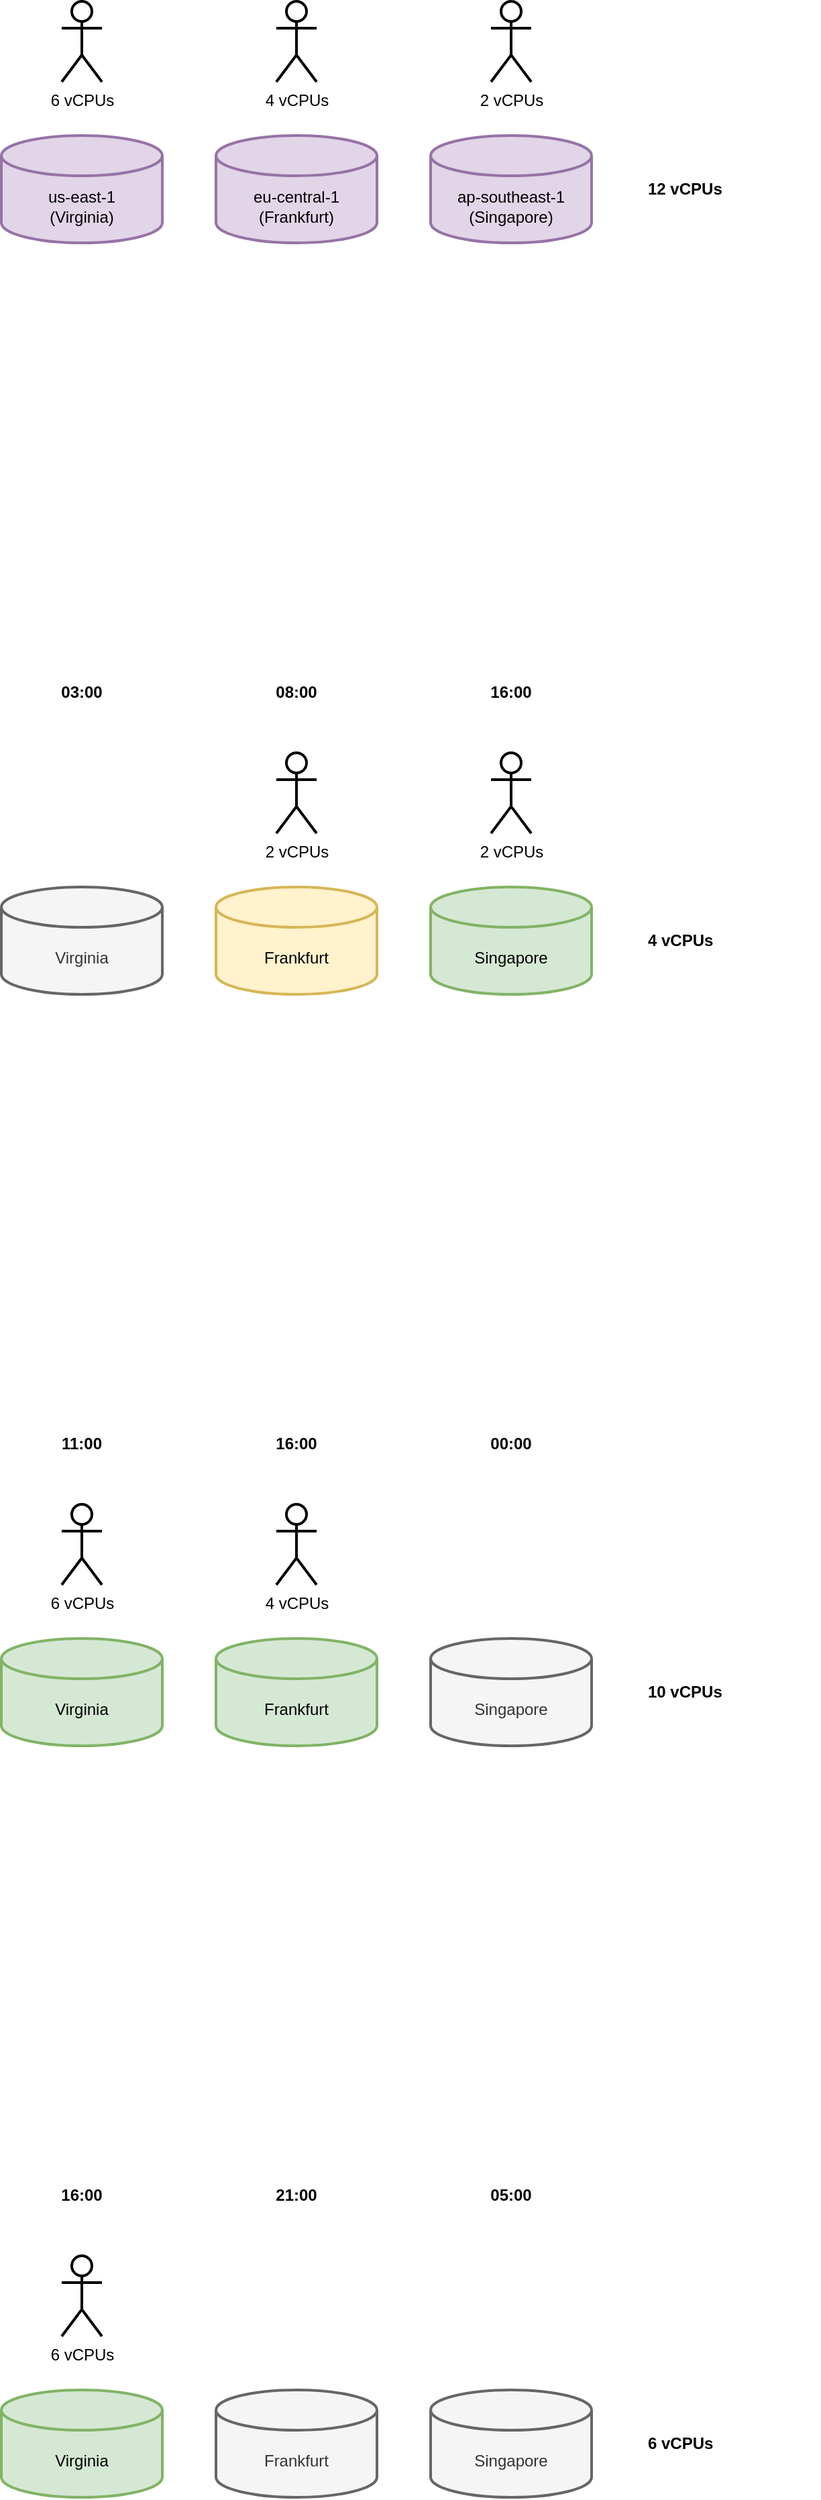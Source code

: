 <mxfile>
    <diagram id="egCJQXx5akYZ2FTzE-84" name="Page-1">
        <mxGraphModel dx="549" dy="1656" grid="1" gridSize="10" guides="1" tooltips="1" connect="1" arrows="1" fold="1" page="0" pageScale="1" pageWidth="827" pageHeight="1169" math="0" shadow="0">
            <root>
                <mxCell id="0"/>
                <mxCell id="1" parent="0"/>
                <mxCell id="3" value="Virginia" style="shape=cylinder3;whiteSpace=wrap;html=1;boundedLbl=1;backgroundOutline=1;size=15;strokeWidth=2;fillColor=#f5f5f5;strokeColor=#666666;fontColor=#333333;" parent="1" vertex="1">
                    <mxGeometry x="120" y="240" width="120" height="80" as="geometry"/>
                </mxCell>
                <mxCell id="4" value="Frankfurt" style="shape=cylinder3;whiteSpace=wrap;html=1;boundedLbl=1;backgroundOutline=1;size=15;strokeWidth=2;fillColor=#fff2cc;strokeColor=#d6b656;" parent="1" vertex="1">
                    <mxGeometry x="280" y="240" width="120" height="80" as="geometry"/>
                </mxCell>
                <mxCell id="5" value="Singapore" style="shape=cylinder3;whiteSpace=wrap;html=1;boundedLbl=1;backgroundOutline=1;size=15;strokeWidth=2;fillColor=#d5e8d4;strokeColor=#82b366;" parent="1" vertex="1">
                    <mxGeometry x="440" y="240" width="120" height="80" as="geometry"/>
                </mxCell>
                <mxCell id="6" value="&lt;span style=&quot;color: rgb(0, 0, 0); font-family: Helvetica; font-size: 12px; font-style: normal; font-variant-ligatures: normal; font-variant-caps: normal; font-weight: 400; letter-spacing: normal; orphans: 2; text-align: center; text-indent: 0px; text-transform: none; widows: 2; word-spacing: 0px; -webkit-text-stroke-width: 0px; background-color: rgb(255, 255, 255); text-decoration-thickness: initial; text-decoration-style: initial; text-decoration-color: initial; float: none; display: inline !important;&quot;&gt;2 vCPUs&lt;/span&gt;" style="shape=umlActor;verticalLabelPosition=bottom;verticalAlign=top;html=1;outlineConnect=0;strokeWidth=2;" parent="1" vertex="1">
                    <mxGeometry x="485" y="140" width="30" height="60" as="geometry"/>
                </mxCell>
                <mxCell id="10" value="&lt;span style=&quot;color: rgb(0, 0, 0); font-family: Helvetica; font-size: 12px; font-style: normal; font-variant-ligatures: normal; font-variant-caps: normal; font-weight: 400; letter-spacing: normal; orphans: 2; text-align: center; text-indent: 0px; text-transform: none; widows: 2; word-spacing: 0px; -webkit-text-stroke-width: 0px; background-color: rgb(255, 255, 255); text-decoration-thickness: initial; text-decoration-style: initial; text-decoration-color: initial; float: none; display: inline !important;&quot;&gt;2 vCPUs&lt;/span&gt;" style="shape=umlActor;verticalLabelPosition=bottom;verticalAlign=top;html=1;outlineConnect=0;strokeWidth=2;" parent="1" vertex="1">
                    <mxGeometry x="325" y="140" width="30" height="60" as="geometry"/>
                </mxCell>
                <mxCell id="14" value="Virginia" style="shape=cylinder3;whiteSpace=wrap;html=1;boundedLbl=1;backgroundOutline=1;size=15;strokeWidth=2;fillColor=#d5e8d4;strokeColor=#82b366;" parent="1" vertex="1">
                    <mxGeometry x="120" y="800" width="120" height="80" as="geometry"/>
                </mxCell>
                <mxCell id="15" value="Frankfurt" style="shape=cylinder3;whiteSpace=wrap;html=1;boundedLbl=1;backgroundOutline=1;size=15;strokeWidth=2;fillColor=#d5e8d4;strokeColor=#82b366;" parent="1" vertex="1">
                    <mxGeometry x="280" y="800" width="120" height="80" as="geometry"/>
                </mxCell>
                <mxCell id="16" value="Singapore" style="shape=cylinder3;whiteSpace=wrap;html=1;boundedLbl=1;backgroundOutline=1;size=15;strokeWidth=2;fillColor=#f5f5f5;strokeColor=#666666;fontColor=#333333;" parent="1" vertex="1">
                    <mxGeometry x="440" y="800" width="120" height="80" as="geometry"/>
                </mxCell>
                <mxCell id="20" value="&lt;span style=&quot;color: rgb(0, 0, 0); font-family: Helvetica; font-size: 12px; font-style: normal; font-variant-ligatures: normal; font-variant-caps: normal; font-weight: 400; letter-spacing: normal; orphans: 2; text-align: center; text-indent: 0px; text-transform: none; widows: 2; word-spacing: 0px; -webkit-text-stroke-width: 0px; background-color: rgb(255, 255, 255); text-decoration-thickness: initial; text-decoration-style: initial; text-decoration-color: initial; float: none; display: inline !important;&quot;&gt;4 vCPUs&lt;/span&gt;" style="shape=umlActor;verticalLabelPosition=bottom;verticalAlign=top;html=1;outlineConnect=0;strokeWidth=2;" parent="1" vertex="1">
                    <mxGeometry x="325" y="700" width="30" height="60" as="geometry"/>
                </mxCell>
                <mxCell id="22" value="&lt;span style=&quot;color: rgb(0, 0, 0); font-family: Helvetica; font-size: 12px; font-style: normal; font-variant-ligatures: normal; font-variant-caps: normal; font-weight: 400; letter-spacing: normal; orphans: 2; text-align: center; text-indent: 0px; text-transform: none; widows: 2; word-spacing: 0px; -webkit-text-stroke-width: 0px; background-color: rgb(255, 255, 255); text-decoration-thickness: initial; text-decoration-style: initial; text-decoration-color: initial; float: none; display: inline !important;&quot;&gt;6 vCPUs&lt;/span&gt;" style="shape=umlActor;verticalLabelPosition=bottom;verticalAlign=top;html=1;outlineConnect=0;strokeWidth=2;" parent="1" vertex="1">
                    <mxGeometry x="165" y="700" width="30" height="60" as="geometry"/>
                </mxCell>
                <mxCell id="25" value="Virginia" style="shape=cylinder3;whiteSpace=wrap;html=1;boundedLbl=1;backgroundOutline=1;size=15;strokeWidth=2;fillColor=#d5e8d4;strokeColor=#82b366;" parent="1" vertex="1">
                    <mxGeometry x="120" y="1360" width="120" height="80" as="geometry"/>
                </mxCell>
                <mxCell id="26" value="Frankfurt" style="shape=cylinder3;whiteSpace=wrap;html=1;boundedLbl=1;backgroundOutline=1;size=15;strokeWidth=2;fillColor=#f5f5f5;strokeColor=#666666;fontColor=#333333;" parent="1" vertex="1">
                    <mxGeometry x="280" y="1360" width="120" height="80" as="geometry"/>
                </mxCell>
                <mxCell id="27" value="Singapore" style="shape=cylinder3;whiteSpace=wrap;html=1;boundedLbl=1;backgroundOutline=1;size=15;strokeWidth=2;fillColor=#f5f5f5;strokeColor=#666666;fontColor=#333333;" parent="1" vertex="1">
                    <mxGeometry x="440" y="1360" width="120" height="80" as="geometry"/>
                </mxCell>
                <mxCell id="31" value="&lt;span style=&quot;color: rgb(0, 0, 0); font-family: Helvetica; font-size: 12px; font-style: normal; font-variant-ligatures: normal; font-variant-caps: normal; font-weight: 400; letter-spacing: normal; orphans: 2; text-align: center; text-indent: 0px; text-transform: none; widows: 2; word-spacing: 0px; -webkit-text-stroke-width: 0px; background-color: rgb(255, 255, 255); text-decoration-thickness: initial; text-decoration-style: initial; text-decoration-color: initial; float: none; display: inline !important;&quot;&gt;6 vCPUs&lt;/span&gt;" style="shape=umlActor;verticalLabelPosition=bottom;verticalAlign=top;html=1;outlineConnect=0;strokeWidth=2;" parent="1" vertex="1">
                    <mxGeometry x="165" y="1260" width="30" height="60" as="geometry"/>
                </mxCell>
                <mxCell id="35" value="16:00" style="text;html=1;strokeColor=none;fillColor=none;align=center;verticalAlign=middle;whiteSpace=wrap;rounded=0;strokeWidth=2;fontStyle=1" parent="1" vertex="1">
                    <mxGeometry x="470" y="80" width="60" height="30" as="geometry"/>
                </mxCell>
                <mxCell id="36" value="08:00" style="text;html=1;strokeColor=none;fillColor=none;align=center;verticalAlign=middle;whiteSpace=wrap;rounded=0;strokeWidth=2;fontStyle=1" parent="1" vertex="1">
                    <mxGeometry x="310" y="80" width="60" height="30" as="geometry"/>
                </mxCell>
                <mxCell id="37" value="03:00" style="text;html=1;strokeColor=none;fillColor=none;align=center;verticalAlign=middle;whiteSpace=wrap;rounded=0;strokeWidth=2;fontStyle=1" parent="1" vertex="1">
                    <mxGeometry x="150" y="80" width="60" height="30" as="geometry"/>
                </mxCell>
                <mxCell id="39" value="16:00" style="text;html=1;strokeColor=none;fillColor=none;align=center;verticalAlign=middle;whiteSpace=wrap;rounded=0;strokeWidth=2;fontStyle=1" parent="1" vertex="1">
                    <mxGeometry x="310" y="640" width="60" height="30" as="geometry"/>
                </mxCell>
                <mxCell id="40" value="11:00" style="text;html=1;strokeColor=none;fillColor=none;align=center;verticalAlign=middle;whiteSpace=wrap;rounded=0;strokeWidth=2;fontStyle=1" parent="1" vertex="1">
                    <mxGeometry x="150" y="640" width="60" height="30" as="geometry"/>
                </mxCell>
                <mxCell id="41" value="00:00" style="text;html=1;strokeColor=none;fillColor=none;align=center;verticalAlign=middle;whiteSpace=wrap;rounded=0;strokeWidth=2;fontStyle=1" parent="1" vertex="1">
                    <mxGeometry x="470" y="640" width="60" height="30" as="geometry"/>
                </mxCell>
                <mxCell id="43" value="21:00" style="text;html=1;strokeColor=none;fillColor=none;align=center;verticalAlign=middle;whiteSpace=wrap;rounded=0;strokeWidth=2;fontStyle=1" parent="1" vertex="1">
                    <mxGeometry x="310" y="1200" width="60" height="30" as="geometry"/>
                </mxCell>
                <mxCell id="44" value="16:00" style="text;html=1;strokeColor=none;fillColor=none;align=center;verticalAlign=middle;whiteSpace=wrap;rounded=0;strokeWidth=2;fontStyle=1" parent="1" vertex="1">
                    <mxGeometry x="150" y="1200" width="60" height="30" as="geometry"/>
                </mxCell>
                <mxCell id="45" value="05:00" style="text;html=1;strokeColor=none;fillColor=none;align=center;verticalAlign=middle;whiteSpace=wrap;rounded=0;strokeWidth=2;fontStyle=1" parent="1" vertex="1">
                    <mxGeometry x="470" y="1200" width="60" height="30" as="geometry"/>
                </mxCell>
                <mxCell id="46" value="4 vCPUs" style="text;html=1;strokeColor=none;fillColor=none;align=left;verticalAlign=middle;whiteSpace=wrap;rounded=0;strokeWidth=2;fontStyle=1" parent="1" vertex="1">
                    <mxGeometry x="600" y="265" width="130" height="30" as="geometry"/>
                </mxCell>
                <mxCell id="50" value="10 vCPUs" style="text;html=1;strokeColor=none;fillColor=none;align=left;verticalAlign=middle;whiteSpace=wrap;rounded=0;strokeWidth=2;fontStyle=1" parent="1" vertex="1">
                    <mxGeometry x="600" y="825" width="130" height="30" as="geometry"/>
                </mxCell>
                <mxCell id="51" value="6 vCPUs" style="text;html=1;strokeColor=none;fillColor=none;align=left;verticalAlign=middle;whiteSpace=wrap;rounded=0;strokeWidth=2;fontStyle=1" parent="1" vertex="1">
                    <mxGeometry x="600" y="1385" width="130" height="30" as="geometry"/>
                </mxCell>
                <mxCell id="52" value="&lt;div&gt;us-east-1&lt;/div&gt;(Virginia)" style="shape=cylinder3;whiteSpace=wrap;html=1;boundedLbl=1;backgroundOutline=1;size=15;strokeWidth=2;fillColor=#e1d5e7;strokeColor=#9673a6;" vertex="1" parent="1">
                    <mxGeometry x="120" y="-320" width="120" height="80" as="geometry"/>
                </mxCell>
                <mxCell id="53" value="&lt;div&gt;eu-central-1&lt;/div&gt;(Frankfurt)" style="shape=cylinder3;whiteSpace=wrap;html=1;boundedLbl=1;backgroundOutline=1;size=15;strokeWidth=2;fillColor=#e1d5e7;strokeColor=#9673a6;" vertex="1" parent="1">
                    <mxGeometry x="280" y="-320" width="120" height="80" as="geometry"/>
                </mxCell>
                <mxCell id="54" value="&lt;div&gt;ap-southeast-1&lt;/div&gt;(Singapore)" style="shape=cylinder3;whiteSpace=wrap;html=1;boundedLbl=1;backgroundOutline=1;size=15;strokeWidth=2;fillColor=#e1d5e7;strokeColor=#9673a6;" vertex="1" parent="1">
                    <mxGeometry x="440" y="-320" width="120" height="80" as="geometry"/>
                </mxCell>
                <mxCell id="55" value="&lt;span style=&quot;color: rgb(0, 0, 0); font-family: Helvetica; font-size: 12px; font-style: normal; font-variant-ligatures: normal; font-variant-caps: normal; font-weight: 400; letter-spacing: normal; orphans: 2; text-align: center; text-indent: 0px; text-transform: none; widows: 2; word-spacing: 0px; -webkit-text-stroke-width: 0px; background-color: rgb(255, 255, 255); text-decoration-thickness: initial; text-decoration-style: initial; text-decoration-color: initial; float: none; display: inline !important;&quot;&gt;2 vCPUs&lt;/span&gt;" style="shape=umlActor;verticalLabelPosition=bottom;verticalAlign=top;html=1;outlineConnect=0;strokeWidth=2;" vertex="1" parent="1">
                    <mxGeometry x="485" y="-420" width="30" height="60" as="geometry"/>
                </mxCell>
                <mxCell id="56" value="&lt;span style=&quot;color: rgb(0, 0, 0); font-family: Helvetica; font-size: 12px; font-style: normal; font-variant-ligatures: normal; font-variant-caps: normal; font-weight: 400; letter-spacing: normal; orphans: 2; text-align: center; text-indent: 0px; text-transform: none; widows: 2; word-spacing: 0px; -webkit-text-stroke-width: 0px; background-color: rgb(255, 255, 255); text-decoration-thickness: initial; text-decoration-style: initial; text-decoration-color: initial; float: none; display: inline !important;&quot;&gt;4 vCPUs&lt;/span&gt;" style="shape=umlActor;verticalLabelPosition=bottom;verticalAlign=top;html=1;outlineConnect=0;strokeWidth=2;" vertex="1" parent="1">
                    <mxGeometry x="325" y="-420" width="30" height="60" as="geometry"/>
                </mxCell>
                <mxCell id="57" value="&lt;span style=&quot;color: rgb(0, 0, 0); font-family: Helvetica; font-size: 12px; font-style: normal; font-variant-ligatures: normal; font-variant-caps: normal; font-weight: 400; letter-spacing: normal; orphans: 2; text-align: center; text-indent: 0px; text-transform: none; widows: 2; word-spacing: 0px; -webkit-text-stroke-width: 0px; background-color: rgb(255, 255, 255); text-decoration-thickness: initial; text-decoration-style: initial; text-decoration-color: initial; float: none; display: inline !important;&quot;&gt;6 vCPUs&lt;/span&gt;" style="shape=umlActor;verticalLabelPosition=bottom;verticalAlign=top;html=1;outlineConnect=0;strokeWidth=2;" vertex="1" parent="1">
                    <mxGeometry x="165" y="-420" width="30" height="60" as="geometry"/>
                </mxCell>
                <mxCell id="58" value="12 vCPUs" style="text;html=1;strokeColor=none;fillColor=none;align=left;verticalAlign=middle;whiteSpace=wrap;rounded=0;strokeWidth=2;fontStyle=1" vertex="1" parent="1">
                    <mxGeometry x="600" y="-295" width="130" height="30" as="geometry"/>
                </mxCell>
            </root>
        </mxGraphModel>
    </diagram>
</mxfile>